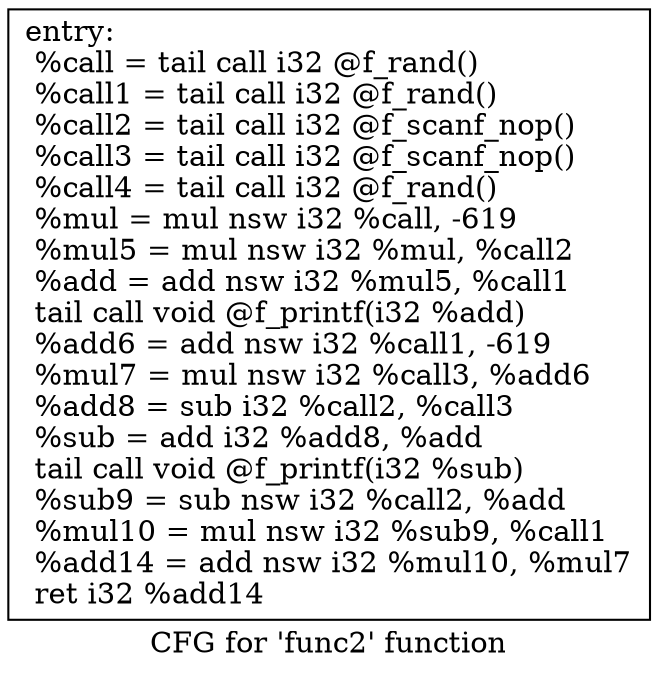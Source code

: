 digraph "CFG for 'func2' function" {
	label="CFG for 'func2' function";

	Node0x55e35e9de460 [shape=record,label="{entry:\l  %call = tail call i32 @f_rand()\l  %call1 = tail call i32 @f_rand()\l  %call2 = tail call i32 @f_scanf_nop()\l  %call3 = tail call i32 @f_scanf_nop()\l  %call4 = tail call i32 @f_rand()\l  %mul = mul nsw i32 %call, -619\l  %mul5 = mul nsw i32 %mul, %call2\l  %add = add nsw i32 %mul5, %call1\l  tail call void @f_printf(i32 %add)\l  %add6 = add nsw i32 %call1, -619\l  %mul7 = mul nsw i32 %call3, %add6\l  %add8 = sub i32 %call2, %call3\l  %sub = add i32 %add8, %add\l  tail call void @f_printf(i32 %sub)\l  %sub9 = sub nsw i32 %call2, %add\l  %mul10 = mul nsw i32 %sub9, %call1\l  %add14 = add nsw i32 %mul10, %mul7\l  ret i32 %add14\l}"];
}
